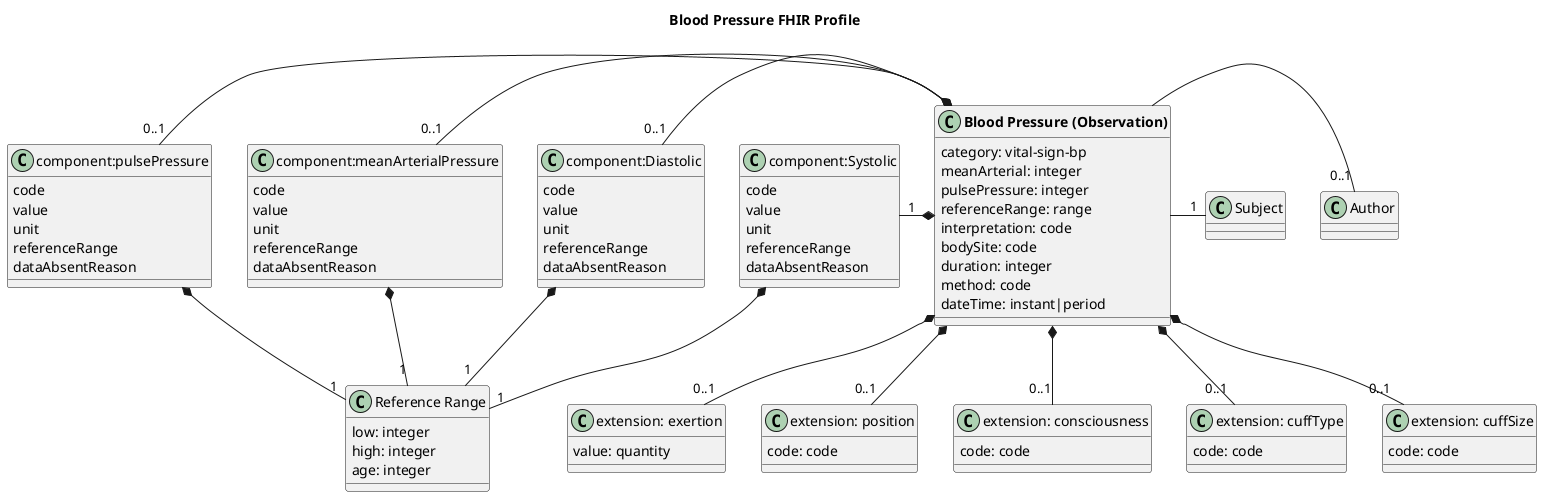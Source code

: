 @startuml

skinparam svgDimensionStyle false

title Blood Pressure FHIR Profile

class "**Blood Pressure (Observation)**" as bp {
    category: vital-sign-bp
    meanArterial: integer
    pulsePressure: integer
    referenceRange: range
    interpretation: code
    bodySite: code
    duration: integer
    method: code
    dateTime: instant|period
}

class "component:Systolic" as syst {
    code
    value
    unit
    referenceRange
    dataAbsentReason
}
class "component:Diastolic" as diast {
    code
    value
    unit
    referenceRange
    dataAbsentReason
}
class "component:meanArterialPressure" as mabp {
    code
    value
    unit
    referenceRange
    dataAbsentReason
}
class "component:pulsePressure" as pbp {
    code
    value
    unit
    referenceRange
    dataAbsentReason
}


class "Reference Range" as rr {
    low: integer
    high: integer
    age: integer
}

class "extension: exertion" as ex {
    value: quantity
}
class "extension: position" as pos {
    code: code
}
class "extension: consciousness" as conscious {
    code: code
}
class "extension: cuffType" as cType {
    code: code
}
class "extension: cuffSize" as cSize {
    code: code
}

bp *-left- "1" syst
bp *-left- "0..1" diast
bp *-left- "0..1" mabp
bp *-left- "0..1" pbp
bp *-- "0..1" ex
bp *-- "0..1" pos
bp *-- "0..1" conscious
bp *-- "0..1" cType
bp *-- "0..1" cSize

class "Author" as a
class "Subject" as s

bp -right- "0..1" a
bp -right- "1" s

syst *-- "1" rr
diast *-- "1" rr
mabp *-- "1" rr
pbp *-- "1" rr

@enduml